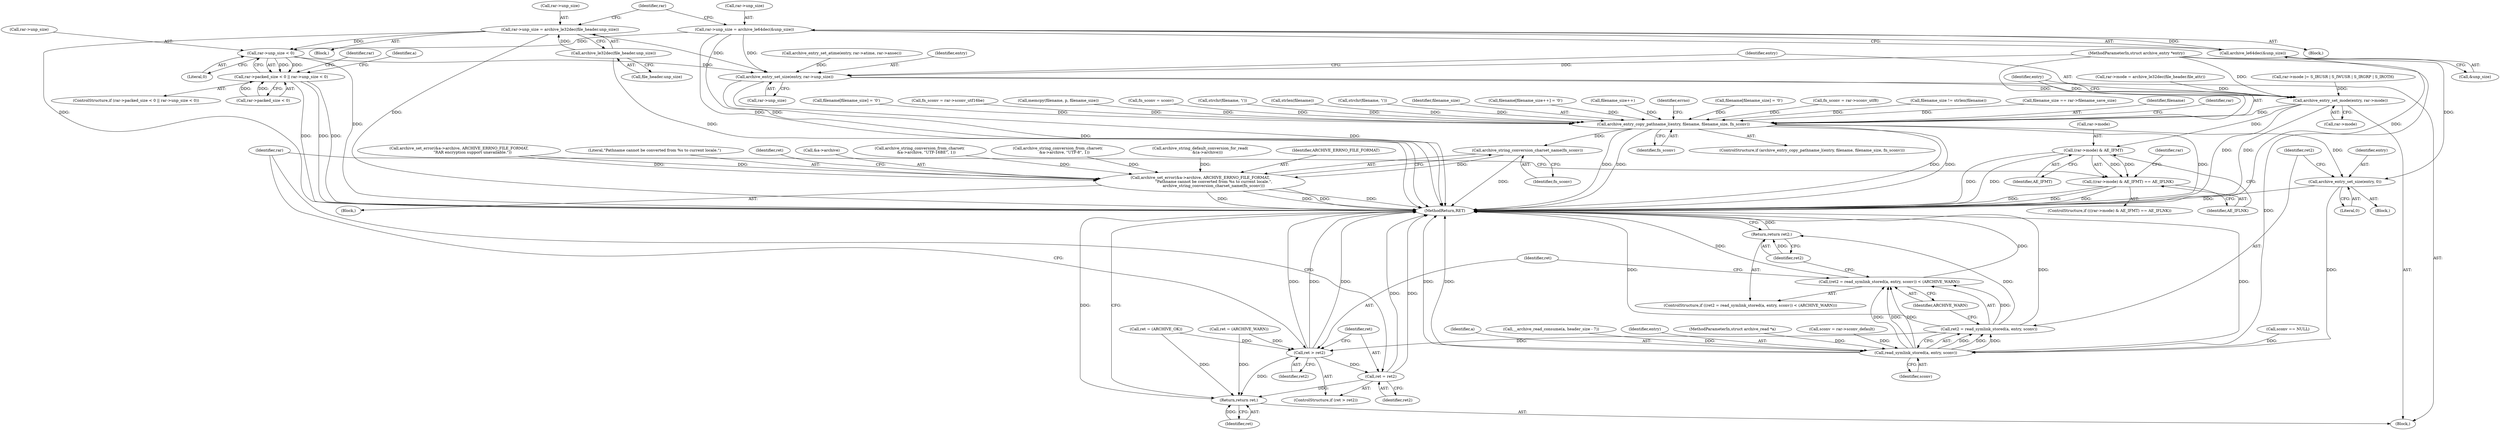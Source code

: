 digraph "0_libarchive_5562545b5562f6d12a4ef991fae158bf4ccf92b6@pointer" {
"1000554" [label="(Call,rar->unp_size < 0)"];
"1000539" [label="(Call,rar->unp_size = archive_le32dec(file_header.unp_size))"];
"1000543" [label="(Call,archive_le32dec(file_header.unp_size))"];
"1000522" [label="(Call,rar->unp_size = archive_le64dec(&unp_size))"];
"1000526" [label="(Call,archive_le64dec(&unp_size))"];
"1000548" [label="(Call,rar->packed_size < 0 || rar->unp_size < 0)"];
"1001650" [label="(Call,archive_entry_set_size(entry, rar->unp_size))"];
"1001655" [label="(Call,archive_entry_set_mode(entry, rar->mode))"];
"1001661" [label="(Call,archive_entry_copy_pathname_l(entry, filename, filename_size, fn_sconv))"];
"1001688" [label="(Call,archive_string_conversion_charset_name(fn_sconv))"];
"1001681" [label="(Call,archive_set_error(&a->archive, ARCHIVE_ERRNO_FILE_FORMAT,\n                      \"Pathname cannot be converted from %s to current locale.\",\n                      archive_string_conversion_charset_name(fn_sconv)))"];
"1001707" [label="(Call,archive_entry_set_size(entry, 0))"];
"1001714" [label="(Call,read_symlink_stored(a, entry, sconv))"];
"1001711" [label="(Call,(ret2 = read_symlink_stored(a, entry, sconv)) < (ARCHIVE_WARN))"];
"1001712" [label="(Call,ret2 = read_symlink_stored(a, entry, sconv))"];
"1001719" [label="(Return,return ret2;)"];
"1001722" [label="(Call,ret > ret2)"];
"1001725" [label="(Call,ret = ret2)"];
"1001739" [label="(Return,return ret;)"];
"1001695" [label="(Call,(rar->mode) & AE_IFMT)"];
"1001694" [label="(Call,((rar->mode) & AE_IFMT) == AE_IFLNK)"];
"1001682" [label="(Call,&a->archive)"];
"1001483" [label="(Call,rar->mode = archive_le32dec(file_header.file_attr))"];
"1000527" [label="(Call,&unp_size)"];
"1000523" [label="(Call,rar->unp_size)"];
"1001726" [label="(Identifier,ret)"];
"1000544" [label="(Call,file_header.unp_size)"];
"1001693" [label="(ControlStructure,if (((rar->mode) & AE_IFMT) == AE_IFLNK))"];
"1001651" [label="(Identifier,entry)"];
"1000118" [label="(MethodParameterIn,struct archive_read *a)"];
"1001688" [label="(Call,archive_string_conversion_charset_name(fn_sconv))"];
"1000484" [label="(Block,)"];
"1000963" [label="(Call,archive_string_conversion_from_charset(\n           &a->archive, \"UTF-16BE\", 1))"];
"1001697" [label="(Identifier,rar)"];
"1000547" [label="(ControlStructure,if (rar->packed_size < 0 || rar->unp_size < 0))"];
"1000704" [label="(Call,filename[filename_size] = '\0')"];
"1000183" [label="(Call,sconv = rar->sconv_default)"];
"1001723" [label="(Identifier,ret)"];
"1001666" [label="(Block,)"];
"1000548" [label="(Call,rar->packed_size < 0 || rar->unp_size < 0)"];
"1001701" [label="(Block,)"];
"1000978" [label="(Call,fn_sconv = rar->sconv_utf16be)"];
"1001694" [label="(Call,((rar->mode) & AE_IFMT) == AE_IFLNK)"];
"1001656" [label="(Identifier,entry)"];
"1000743" [label="(Call,strlen(filename))"];
"1001023" [label="(Call,archive_string_conversion_from_charset(\n           &a->archive, \"UTF-8\", 1))"];
"1000700" [label="(Call,memcpy(filename, p, filename_size))"];
"1000173" [label="(Call,archive_string_default_conversion_for_read(\n            &(a->archive)))"];
"1000526" [label="(Call,archive_le64dec(&unp_size))"];
"1001689" [label="(Identifier,fn_sconv)"];
"1001690" [label="(Call,ret = (ARCHIVE_WARN))"];
"1001720" [label="(Identifier,ret2)"];
"1000119" [label="(MethodParameterIn,struct archive_entry *entry)"];
"1000159" [label="(Call,sconv == NULL)"];
"1001468" [label="(Call,rar->mode |= S_IRUSR | S_IWUSR | S_IRGRP | S_IROTH)"];
"1000140" [label="(Call,ret = (ARCHIVE_OK))"];
"1001725" [label="(Call,ret = ret2)"];
"1001060" [label="(Call,fn_sconv = sconv)"];
"1001721" [label="(ControlStructure,if (ret > ret2))"];
"1001715" [label="(Identifier,a)"];
"1000554" [label="(Call,rar->unp_size < 0)"];
"1001707" [label="(Call,archive_entry_set_size(entry, 0))"];
"1000571" [label="(Identifier,rar)"];
"1001717" [label="(Identifier,sconv)"];
"1000555" [label="(Call,rar->unp_size)"];
"1001724" [label="(Identifier,ret2)"];
"1001731" [label="(Identifier,rar)"];
"1001662" [label="(Identifier,entry)"];
"1000530" [label="(Block,)"];
"1000543" [label="(Call,archive_le32dec(file_header.unp_size))"];
"1001047" [label="(Call,strchr(filename, '\\'))"];
"1001392" [label="(Call,__archive_read_consume(a, header_size - 7))"];
"1000549" [label="(Call,rar->packed_size < 0)"];
"1000540" [label="(Call,rar->unp_size)"];
"1001657" [label="(Call,rar->mode)"];
"1001739" [label="(Return,return ret;)"];
"1001665" [label="(Identifier,fn_sconv)"];
"1000558" [label="(Literal,0)"];
"1001719" [label="(Return,return ret2;)"];
"1001708" [label="(Identifier,entry)"];
"1001727" [label="(Identifier,ret2)"];
"1001710" [label="(ControlStructure,if ((ret2 = read_symlink_stored(a, entry, sconv)) < (ARCHIVE_WARN)))"];
"1001714" [label="(Call,read_symlink_stored(a, entry, sconv))"];
"1001681" [label="(Call,archive_set_error(&a->archive, ARCHIVE_ERRNO_FILE_FORMAT,\n                      \"Pathname cannot be converted from %s to current locale.\",\n                      archive_string_conversion_charset_name(fn_sconv)))"];
"1001718" [label="(Identifier,ARCHIVE_WARN)"];
"1001695" [label="(Call,(rar->mode) & AE_IFMT)"];
"1001711" [label="(Call,(ret2 = read_symlink_stored(a, entry, sconv)) < (ARCHIVE_WARN))"];
"1000121" [label="(Block,)"];
"1001067" [label="(Call,strchr(filename, '\\'))"];
"1000522" [label="(Call,rar->unp_size = archive_le64dec(&unp_size))"];
"1001740" [label="(Identifier,ret)"];
"1001716" [label="(Identifier,entry)"];
"1000539" [label="(Call,rar->unp_size = archive_le32dec(file_header.unp_size))"];
"1001712" [label="(Call,ret2 = read_symlink_stored(a, entry, sconv))"];
"1001741" [label="(MethodReturn,RET)"];
"1001686" [label="(Identifier,ARCHIVE_ERRNO_FILE_FORMAT)"];
"1000563" [label="(Identifier,a)"];
"1000471" [label="(Call,archive_set_error(&a->archive, ARCHIVE_ERRNO_FILE_FORMAT,\n                      \"RAR encryption support unavailable.\"))"];
"1001652" [label="(Call,rar->unp_size)"];
"1001713" [label="(Identifier,ret2)"];
"1001660" [label="(ControlStructure,if (archive_entry_copy_pathname_l(entry, filename, filename_size, fn_sconv)))"];
"1001687" [label="(Literal,\"Pathname cannot be converted from %s to current locale.\")"];
"1001661" [label="(Call,archive_entry_copy_pathname_l(entry, filename, filename_size, fn_sconv))"];
"1001700" [label="(Identifier,AE_IFLNK)"];
"1001664" [label="(Identifier,filename_size)"];
"1001691" [label="(Identifier,ret)"];
"1001642" [label="(Call,archive_entry_set_atime(entry, rar->atime, rar->ansec))"];
"1000941" [label="(Call,filename[filename_size++] = '\0')"];
"1001699" [label="(Identifier,AE_IFMT)"];
"1001696" [label="(Call,rar->mode)"];
"1000944" [label="(Call,filename_size++)"];
"1001722" [label="(Call,ret > ret2)"];
"1001669" [label="(Identifier,errno)"];
"1000947" [label="(Call,filename[filename_size] = '\0')"];
"1001038" [label="(Call,fn_sconv = rar->sconv_utf8)"];
"1000717" [label="(Call,filename_size != strlen(filename))"];
"1001704" [label="(Identifier,rar)"];
"1000551" [label="(Identifier,rar)"];
"1001655" [label="(Call,archive_entry_set_mode(entry, rar->mode))"];
"1001650" [label="(Call,archive_entry_set_size(entry, rar->unp_size))"];
"1001709" [label="(Literal,0)"];
"1001084" [label="(Call,filename_size == rar->filename_save_size)"];
"1001663" [label="(Identifier,filename)"];
"1000554" -> "1000548"  [label="AST: "];
"1000554" -> "1000558"  [label="CFG: "];
"1000555" -> "1000554"  [label="AST: "];
"1000558" -> "1000554"  [label="AST: "];
"1000548" -> "1000554"  [label="CFG: "];
"1000554" -> "1001741"  [label="DDG: "];
"1000554" -> "1000548"  [label="DDG: "];
"1000554" -> "1000548"  [label="DDG: "];
"1000539" -> "1000554"  [label="DDG: "];
"1000522" -> "1000554"  [label="DDG: "];
"1000554" -> "1001650"  [label="DDG: "];
"1000539" -> "1000530"  [label="AST: "];
"1000539" -> "1000543"  [label="CFG: "];
"1000540" -> "1000539"  [label="AST: "];
"1000543" -> "1000539"  [label="AST: "];
"1000551" -> "1000539"  [label="CFG: "];
"1000539" -> "1001741"  [label="DDG: "];
"1000539" -> "1001741"  [label="DDG: "];
"1000543" -> "1000539"  [label="DDG: "];
"1000539" -> "1001650"  [label="DDG: "];
"1000543" -> "1000544"  [label="CFG: "];
"1000544" -> "1000543"  [label="AST: "];
"1000543" -> "1001741"  [label="DDG: "];
"1000522" -> "1000484"  [label="AST: "];
"1000522" -> "1000526"  [label="CFG: "];
"1000523" -> "1000522"  [label="AST: "];
"1000526" -> "1000522"  [label="AST: "];
"1000551" -> "1000522"  [label="CFG: "];
"1000522" -> "1001741"  [label="DDG: "];
"1000522" -> "1001741"  [label="DDG: "];
"1000526" -> "1000522"  [label="DDG: "];
"1000522" -> "1001650"  [label="DDG: "];
"1000526" -> "1000527"  [label="CFG: "];
"1000527" -> "1000526"  [label="AST: "];
"1000526" -> "1001741"  [label="DDG: "];
"1000548" -> "1000547"  [label="AST: "];
"1000548" -> "1000549"  [label="CFG: "];
"1000549" -> "1000548"  [label="AST: "];
"1000563" -> "1000548"  [label="CFG: "];
"1000571" -> "1000548"  [label="CFG: "];
"1000548" -> "1001741"  [label="DDG: "];
"1000548" -> "1001741"  [label="DDG: "];
"1000548" -> "1001741"  [label="DDG: "];
"1000549" -> "1000548"  [label="DDG: "];
"1000549" -> "1000548"  [label="DDG: "];
"1001650" -> "1000121"  [label="AST: "];
"1001650" -> "1001652"  [label="CFG: "];
"1001651" -> "1001650"  [label="AST: "];
"1001652" -> "1001650"  [label="AST: "];
"1001656" -> "1001650"  [label="CFG: "];
"1001650" -> "1001741"  [label="DDG: "];
"1001650" -> "1001741"  [label="DDG: "];
"1001642" -> "1001650"  [label="DDG: "];
"1000119" -> "1001650"  [label="DDG: "];
"1001650" -> "1001655"  [label="DDG: "];
"1001655" -> "1000121"  [label="AST: "];
"1001655" -> "1001657"  [label="CFG: "];
"1001656" -> "1001655"  [label="AST: "];
"1001657" -> "1001655"  [label="AST: "];
"1001662" -> "1001655"  [label="CFG: "];
"1001655" -> "1001741"  [label="DDG: "];
"1001655" -> "1001741"  [label="DDG: "];
"1000119" -> "1001655"  [label="DDG: "];
"1001468" -> "1001655"  [label="DDG: "];
"1001483" -> "1001655"  [label="DDG: "];
"1001655" -> "1001661"  [label="DDG: "];
"1001655" -> "1001695"  [label="DDG: "];
"1001661" -> "1001660"  [label="AST: "];
"1001661" -> "1001665"  [label="CFG: "];
"1001662" -> "1001661"  [label="AST: "];
"1001663" -> "1001661"  [label="AST: "];
"1001664" -> "1001661"  [label="AST: "];
"1001665" -> "1001661"  [label="AST: "];
"1001669" -> "1001661"  [label="CFG: "];
"1001697" -> "1001661"  [label="CFG: "];
"1001661" -> "1001741"  [label="DDG: "];
"1001661" -> "1001741"  [label="DDG: "];
"1001661" -> "1001741"  [label="DDG: "];
"1001661" -> "1001741"  [label="DDG: "];
"1001661" -> "1001741"  [label="DDG: "];
"1000119" -> "1001661"  [label="DDG: "];
"1000941" -> "1001661"  [label="DDG: "];
"1001047" -> "1001661"  [label="DDG: "];
"1000947" -> "1001661"  [label="DDG: "];
"1000704" -> "1001661"  [label="DDG: "];
"1001067" -> "1001661"  [label="DDG: "];
"1000743" -> "1001661"  [label="DDG: "];
"1000944" -> "1001661"  [label="DDG: "];
"1001084" -> "1001661"  [label="DDG: "];
"1000717" -> "1001661"  [label="DDG: "];
"1000700" -> "1001661"  [label="DDG: "];
"1001060" -> "1001661"  [label="DDG: "];
"1000978" -> "1001661"  [label="DDG: "];
"1001038" -> "1001661"  [label="DDG: "];
"1001661" -> "1001688"  [label="DDG: "];
"1001661" -> "1001707"  [label="DDG: "];
"1001688" -> "1001681"  [label="AST: "];
"1001688" -> "1001689"  [label="CFG: "];
"1001689" -> "1001688"  [label="AST: "];
"1001681" -> "1001688"  [label="CFG: "];
"1001688" -> "1001741"  [label="DDG: "];
"1001688" -> "1001681"  [label="DDG: "];
"1001681" -> "1001666"  [label="AST: "];
"1001682" -> "1001681"  [label="AST: "];
"1001686" -> "1001681"  [label="AST: "];
"1001687" -> "1001681"  [label="AST: "];
"1001691" -> "1001681"  [label="CFG: "];
"1001681" -> "1001741"  [label="DDG: "];
"1001681" -> "1001741"  [label="DDG: "];
"1001681" -> "1001741"  [label="DDG: "];
"1001681" -> "1001741"  [label="DDG: "];
"1001023" -> "1001681"  [label="DDG: "];
"1000471" -> "1001681"  [label="DDG: "];
"1000471" -> "1001681"  [label="DDG: "];
"1000963" -> "1001681"  [label="DDG: "];
"1000173" -> "1001681"  [label="DDG: "];
"1001707" -> "1001701"  [label="AST: "];
"1001707" -> "1001709"  [label="CFG: "];
"1001708" -> "1001707"  [label="AST: "];
"1001709" -> "1001707"  [label="AST: "];
"1001713" -> "1001707"  [label="CFG: "];
"1001707" -> "1001741"  [label="DDG: "];
"1000119" -> "1001707"  [label="DDG: "];
"1001707" -> "1001714"  [label="DDG: "];
"1001714" -> "1001712"  [label="AST: "];
"1001714" -> "1001717"  [label="CFG: "];
"1001715" -> "1001714"  [label="AST: "];
"1001716" -> "1001714"  [label="AST: "];
"1001717" -> "1001714"  [label="AST: "];
"1001712" -> "1001714"  [label="CFG: "];
"1001714" -> "1001741"  [label="DDG: "];
"1001714" -> "1001741"  [label="DDG: "];
"1001714" -> "1001741"  [label="DDG: "];
"1001714" -> "1001711"  [label="DDG: "];
"1001714" -> "1001711"  [label="DDG: "];
"1001714" -> "1001711"  [label="DDG: "];
"1001714" -> "1001712"  [label="DDG: "];
"1001714" -> "1001712"  [label="DDG: "];
"1001714" -> "1001712"  [label="DDG: "];
"1001392" -> "1001714"  [label="DDG: "];
"1000118" -> "1001714"  [label="DDG: "];
"1000119" -> "1001714"  [label="DDG: "];
"1000159" -> "1001714"  [label="DDG: "];
"1000183" -> "1001714"  [label="DDG: "];
"1001711" -> "1001710"  [label="AST: "];
"1001711" -> "1001718"  [label="CFG: "];
"1001712" -> "1001711"  [label="AST: "];
"1001718" -> "1001711"  [label="AST: "];
"1001720" -> "1001711"  [label="CFG: "];
"1001723" -> "1001711"  [label="CFG: "];
"1001711" -> "1001741"  [label="DDG: "];
"1001711" -> "1001741"  [label="DDG: "];
"1001712" -> "1001711"  [label="DDG: "];
"1001713" -> "1001712"  [label="AST: "];
"1001718" -> "1001712"  [label="CFG: "];
"1001712" -> "1001741"  [label="DDG: "];
"1001712" -> "1001741"  [label="DDG: "];
"1001712" -> "1001719"  [label="DDG: "];
"1001712" -> "1001722"  [label="DDG: "];
"1001719" -> "1001710"  [label="AST: "];
"1001719" -> "1001720"  [label="CFG: "];
"1001720" -> "1001719"  [label="AST: "];
"1001741" -> "1001719"  [label="CFG: "];
"1001719" -> "1001741"  [label="DDG: "];
"1001720" -> "1001719"  [label="DDG: "];
"1001722" -> "1001721"  [label="AST: "];
"1001722" -> "1001724"  [label="CFG: "];
"1001723" -> "1001722"  [label="AST: "];
"1001724" -> "1001722"  [label="AST: "];
"1001726" -> "1001722"  [label="CFG: "];
"1001731" -> "1001722"  [label="CFG: "];
"1001722" -> "1001741"  [label="DDG: "];
"1001722" -> "1001741"  [label="DDG: "];
"1001722" -> "1001741"  [label="DDG: "];
"1001690" -> "1001722"  [label="DDG: "];
"1000140" -> "1001722"  [label="DDG: "];
"1001722" -> "1001725"  [label="DDG: "];
"1001722" -> "1001739"  [label="DDG: "];
"1001725" -> "1001721"  [label="AST: "];
"1001725" -> "1001727"  [label="CFG: "];
"1001726" -> "1001725"  [label="AST: "];
"1001727" -> "1001725"  [label="AST: "];
"1001731" -> "1001725"  [label="CFG: "];
"1001725" -> "1001741"  [label="DDG: "];
"1001725" -> "1001741"  [label="DDG: "];
"1001725" -> "1001739"  [label="DDG: "];
"1001739" -> "1000121"  [label="AST: "];
"1001739" -> "1001740"  [label="CFG: "];
"1001740" -> "1001739"  [label="AST: "];
"1001741" -> "1001739"  [label="CFG: "];
"1001739" -> "1001741"  [label="DDG: "];
"1001740" -> "1001739"  [label="DDG: "];
"1000140" -> "1001739"  [label="DDG: "];
"1001690" -> "1001739"  [label="DDG: "];
"1001695" -> "1001694"  [label="AST: "];
"1001695" -> "1001699"  [label="CFG: "];
"1001696" -> "1001695"  [label="AST: "];
"1001699" -> "1001695"  [label="AST: "];
"1001700" -> "1001695"  [label="CFG: "];
"1001695" -> "1001741"  [label="DDG: "];
"1001695" -> "1001741"  [label="DDG: "];
"1001695" -> "1001694"  [label="DDG: "];
"1001695" -> "1001694"  [label="DDG: "];
"1001694" -> "1001693"  [label="AST: "];
"1001694" -> "1001700"  [label="CFG: "];
"1001700" -> "1001694"  [label="AST: "];
"1001704" -> "1001694"  [label="CFG: "];
"1001731" -> "1001694"  [label="CFG: "];
"1001694" -> "1001741"  [label="DDG: "];
"1001694" -> "1001741"  [label="DDG: "];
"1001694" -> "1001741"  [label="DDG: "];
}
